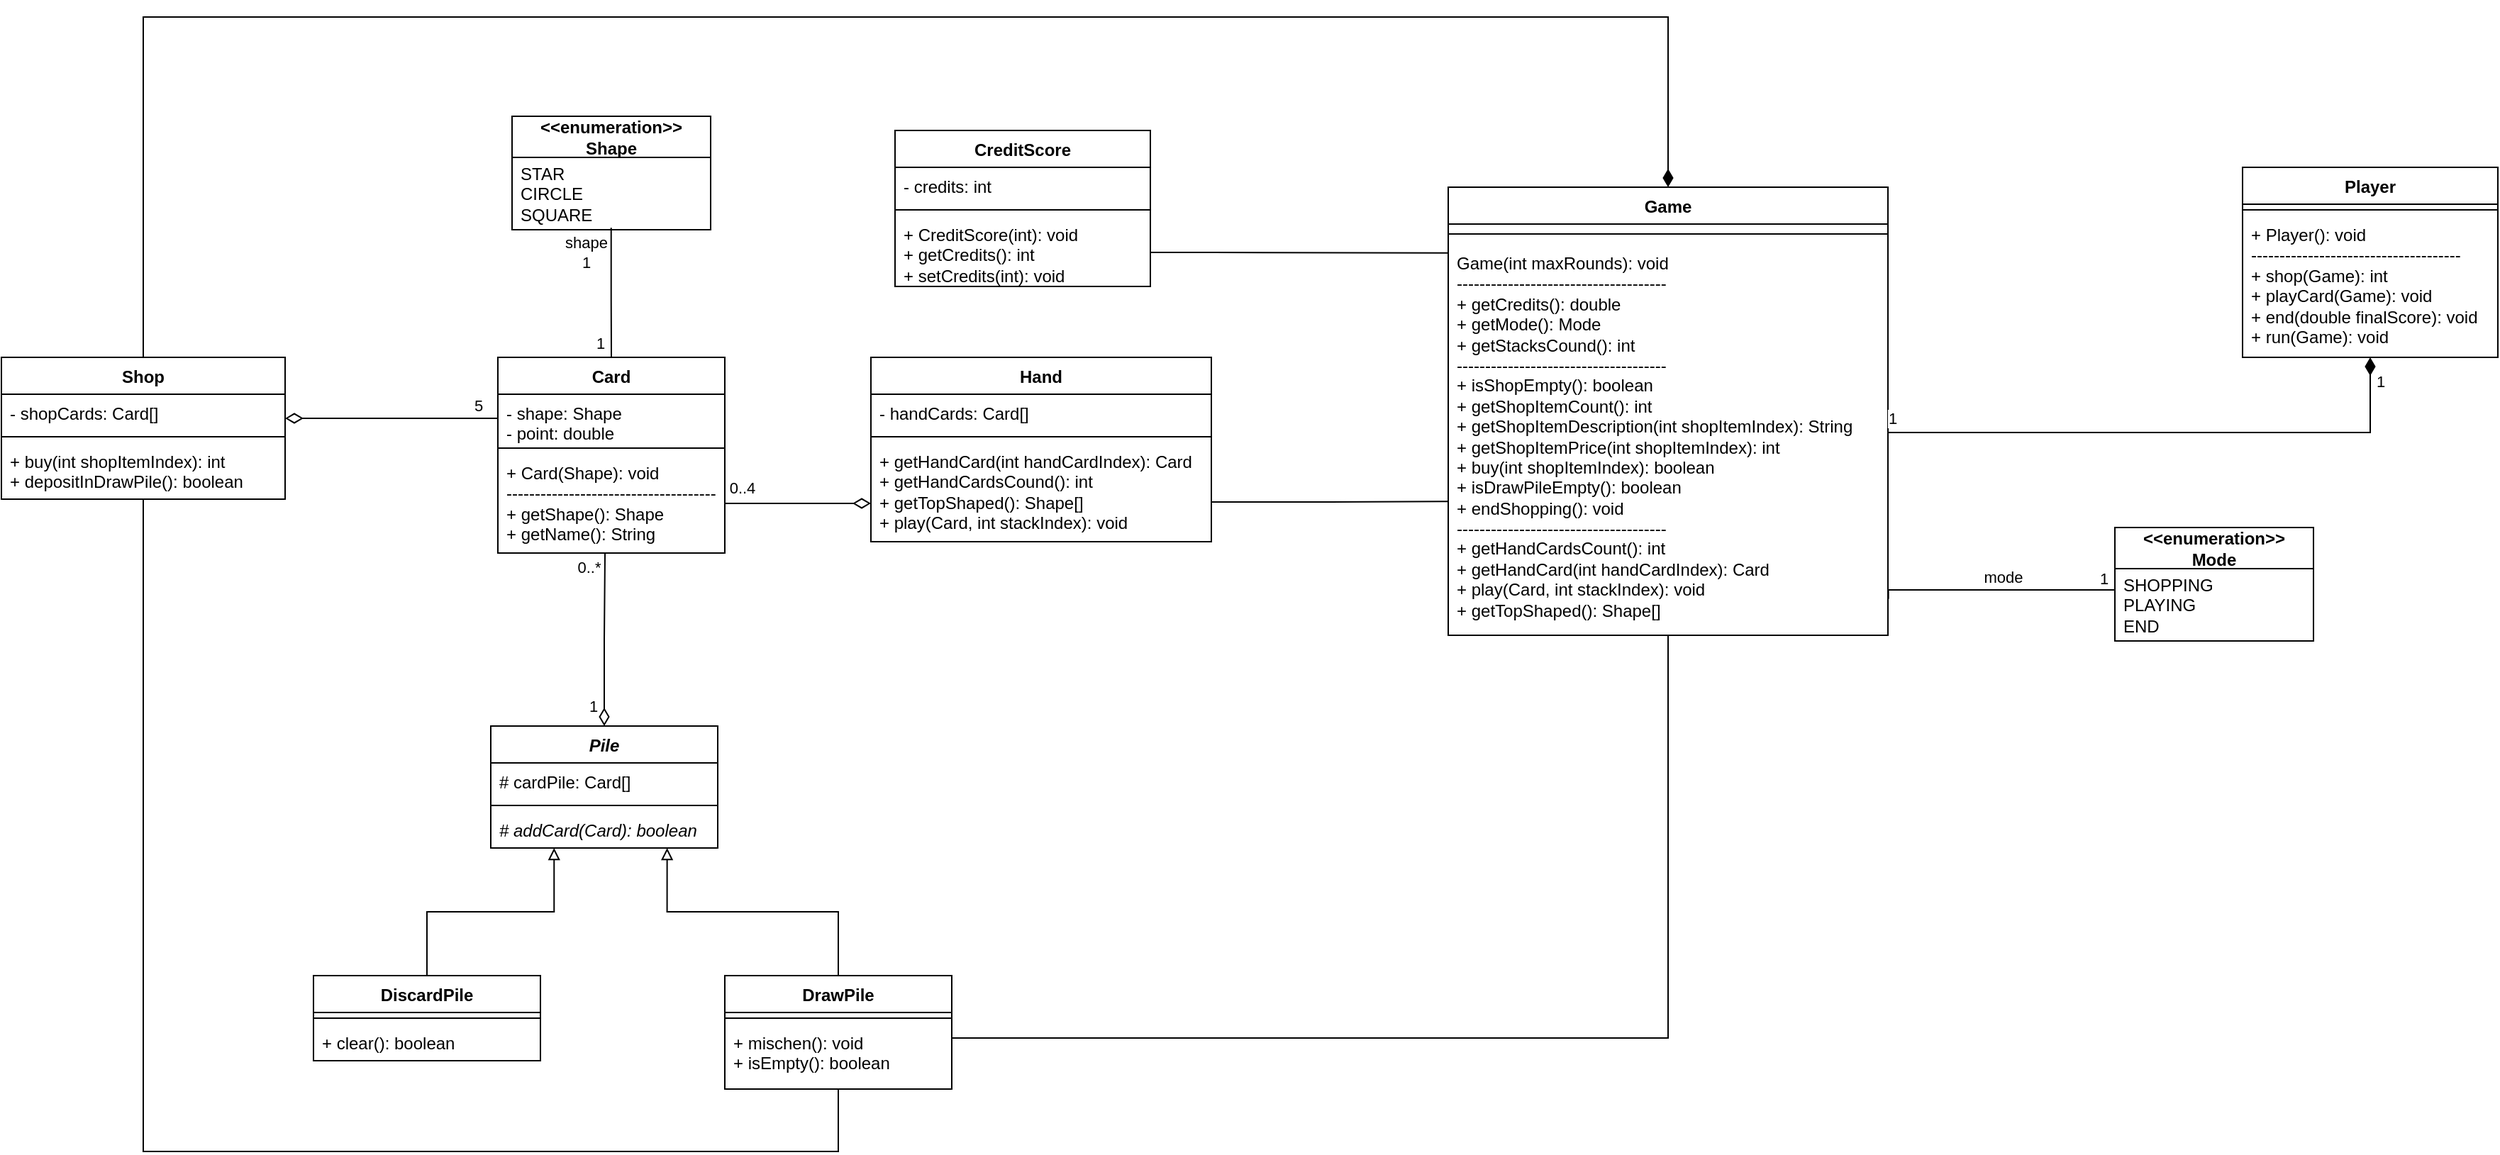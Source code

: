 <mxfile version="24.0.6" type="google">
  <diagram id="C5RBs43oDa-KdzZeNtuy" name="Page-1">
    <mxGraphModel grid="1" page="1" gridSize="10" guides="1" tooltips="1" connect="1" arrows="1" fold="1" pageScale="1" pageWidth="827" pageHeight="1169" background="none" math="0" shadow="0">
      <root>
        <mxCell id="WIyWlLk6GJQsqaUBKTNV-0" />
        <mxCell id="WIyWlLk6GJQsqaUBKTNV-1" parent="WIyWlLk6GJQsqaUBKTNV-0" />
        <mxCell id="68DYtTx3OVYjfGofnT8--20" style="edgeStyle=orthogonalEdgeStyle;rounded=0;orthogonalLoop=1;jettySize=auto;html=1;exitX=0.5;exitY=1;exitDx=0;exitDy=0;endArrow=none;endFill=0;" edge="1" parent="WIyWlLk6GJQsqaUBKTNV-1" source="SgR9l-3b9hQnym2gSb6I-0" target="C7Ak6nxzTfxMc2L_WpOS-12">
          <mxGeometry relative="1" as="geometry">
            <Array as="points">
              <mxPoint x="825" y="480" />
            </Array>
          </mxGeometry>
        </mxCell>
        <mxCell id="SgR9l-3b9hQnym2gSb6I-0" value="Game" style="swimlane;fontStyle=1;align=center;verticalAlign=top;childLayout=stackLayout;horizontal=1;startSize=26;horizontalStack=0;resizeParent=1;resizeParentMax=0;resizeLast=0;collapsible=1;marginBottom=0;whiteSpace=wrap;html=1;labelBackgroundColor=none;" vertex="1" parent="WIyWlLk6GJQsqaUBKTNV-1">
          <mxGeometry x="670" y="-120" width="310" height="316" as="geometry">
            <mxRectangle x="670" y="-120" width="70" height="30" as="alternateBounds" />
          </mxGeometry>
        </mxCell>
        <mxCell id="SgR9l-3b9hQnym2gSb6I-2" value="" style="line;strokeWidth=1;fillColor=none;align=left;verticalAlign=middle;spacingTop=-1;spacingLeft=3;spacingRight=3;rotatable=0;labelPosition=right;points=[];portConstraint=eastwest;labelBackgroundColor=none;" vertex="1" parent="SgR9l-3b9hQnym2gSb6I-0">
          <mxGeometry y="26" width="310" height="14" as="geometry" />
        </mxCell>
        <mxCell id="SgR9l-3b9hQnym2gSb6I-3" value="Game(int maxRounds): void&lt;div&gt;-------------------------------------&lt;/div&gt;&lt;div&gt;+ getCredits(): double&lt;/div&gt;&lt;div&gt;+ getMode(): Mode&lt;/div&gt;&lt;div&gt;+ getStacksCound(): int&lt;/div&gt;&lt;div&gt;-------------------------------------&lt;/div&gt;&lt;div&gt;+ isShopEmpty(): boolean&lt;/div&gt;&lt;div&gt;+ getShopItemCount&lt;span style=&quot;background-color: initial;&quot;&gt;(): int&lt;/span&gt;&lt;/div&gt;&lt;div&gt;+ getShopItemDescription(int shopItemIndex): String&lt;/div&gt;&lt;div&gt;+ getShopItemPrice(int shopItemIndex): int&lt;/div&gt;&lt;div&gt;+ buy(int shopItemIndex): boolean&lt;/div&gt;&lt;div&gt;+ isDrawPileEmpty(): boolean&lt;/div&gt;&lt;div&gt;+ endShopping(): void&lt;/div&gt;&lt;div&gt;-------------------------------------&lt;/div&gt;&lt;div&gt;+ getHandCardsCount&lt;span style=&quot;background-color: initial;&quot;&gt;(): int&lt;/span&gt;&lt;/div&gt;&lt;div&gt;+ getHandCard(int handCardIndex): Card&lt;/div&gt;&lt;div&gt;+ play(Card, int stackIndex): void&lt;/div&gt;&lt;div&gt;+ getTopShaped(): Shape[]&lt;/div&gt;&lt;div&gt;&lt;br&gt;&lt;/div&gt;" style="text;strokeColor=none;fillColor=none;align=left;verticalAlign=top;spacingLeft=4;spacingRight=4;overflow=hidden;rotatable=0;points=[[0,0.5],[1,0.5]];portConstraint=eastwest;whiteSpace=wrap;html=1;labelBackgroundColor=none;" vertex="1" parent="SgR9l-3b9hQnym2gSb6I-0">
          <mxGeometry y="40" width="310" height="276" as="geometry" />
        </mxCell>
        <mxCell id="SgR9l-3b9hQnym2gSb6I-4" value="Player" style="swimlane;fontStyle=1;align=center;verticalAlign=top;childLayout=stackLayout;horizontal=1;startSize=26;horizontalStack=0;resizeParent=1;resizeParentMax=0;resizeLast=0;collapsible=1;marginBottom=0;whiteSpace=wrap;html=1;labelBackgroundColor=none;" vertex="1" parent="WIyWlLk6GJQsqaUBKTNV-1">
          <mxGeometry x="1230" y="-134" width="180" height="134" as="geometry" />
        </mxCell>
        <mxCell id="SgR9l-3b9hQnym2gSb6I-6" value="" style="line;strokeWidth=1;fillColor=none;align=left;verticalAlign=middle;spacingTop=-1;spacingLeft=3;spacingRight=3;rotatable=0;labelPosition=right;points=[];portConstraint=eastwest;labelBackgroundColor=none;" vertex="1" parent="SgR9l-3b9hQnym2gSb6I-4">
          <mxGeometry y="26" width="180" height="8" as="geometry" />
        </mxCell>
        <mxCell id="SgR9l-3b9hQnym2gSb6I-7" value="+ Player(): void&lt;div&gt;-------------------------------------&lt;/div&gt;&lt;div&gt;+ shop(Game): int&lt;/div&gt;&lt;div&gt;+ playCard(Game): void&lt;/div&gt;&lt;div&gt;+ end(double finalScore): void&lt;/div&gt;&lt;div&gt;+ run(Game): void&lt;/div&gt;" style="text;strokeColor=none;fillColor=none;align=left;verticalAlign=top;spacingLeft=4;spacingRight=4;overflow=hidden;rotatable=0;points=[[0,0.5],[1,0.5]];portConstraint=eastwest;whiteSpace=wrap;html=1;labelBackgroundColor=none;" vertex="1" parent="SgR9l-3b9hQnym2gSb6I-4">
          <mxGeometry y="34" width="180" height="100" as="geometry" />
        </mxCell>
        <mxCell id="SgR9l-3b9hQnym2gSb6I-8" value="Card" style="swimlane;fontStyle=1;align=center;verticalAlign=top;childLayout=stackLayout;horizontal=1;startSize=26;horizontalStack=0;resizeParent=1;resizeParentMax=0;resizeLast=0;collapsible=1;marginBottom=0;whiteSpace=wrap;html=1;labelBackgroundColor=none;" vertex="1" parent="WIyWlLk6GJQsqaUBKTNV-1">
          <mxGeometry width="160" height="138" as="geometry" />
        </mxCell>
        <mxCell id="SgR9l-3b9hQnym2gSb6I-9" value="- shape: Shape&lt;div&gt;- point: double&lt;/div&gt;" style="text;strokeColor=none;fillColor=none;align=left;verticalAlign=top;spacingLeft=4;spacingRight=4;overflow=hidden;rotatable=0;points=[[0,0.5],[1,0.5]];portConstraint=eastwest;whiteSpace=wrap;html=1;labelBackgroundColor=none;" vertex="1" parent="SgR9l-3b9hQnym2gSb6I-8">
          <mxGeometry y="26" width="160" height="34" as="geometry" />
        </mxCell>
        <mxCell id="SgR9l-3b9hQnym2gSb6I-10" value="" style="line;strokeWidth=1;fillColor=none;align=left;verticalAlign=middle;spacingTop=-1;spacingLeft=3;spacingRight=3;rotatable=0;labelPosition=right;points=[];portConstraint=eastwest;labelBackgroundColor=none;" vertex="1" parent="SgR9l-3b9hQnym2gSb6I-8">
          <mxGeometry y="60" width="160" height="8" as="geometry" />
        </mxCell>
        <mxCell id="SgR9l-3b9hQnym2gSb6I-11" value="+ Card(Shape): void&lt;div&gt;-------------------------------------&lt;/div&gt;&lt;div&gt;+ getShape(): Shape&lt;/div&gt;&lt;div&gt;+ getName(): String&lt;/div&gt;" style="text;strokeColor=none;fillColor=none;align=left;verticalAlign=top;spacingLeft=4;spacingRight=4;overflow=hidden;rotatable=0;points=[[0,0.5],[1,0.5]];portConstraint=eastwest;whiteSpace=wrap;html=1;labelBackgroundColor=none;" vertex="1" parent="SgR9l-3b9hQnym2gSb6I-8">
          <mxGeometry y="68" width="160" height="70" as="geometry" />
        </mxCell>
        <mxCell id="SgR9l-3b9hQnym2gSb6I-12" value="&lt;div&gt;&amp;lt;&amp;lt;enumeration&amp;gt;&amp;gt;&lt;/div&gt;Shape" style="swimlane;fontStyle=1;align=center;verticalAlign=middle;childLayout=stackLayout;horizontal=1;startSize=29;horizontalStack=0;resizeParent=1;resizeParentMax=0;resizeLast=0;collapsible=0;marginBottom=0;html=1;whiteSpace=wrap;labelBackgroundColor=none;" vertex="1" parent="WIyWlLk6GJQsqaUBKTNV-1">
          <mxGeometry x="10" y="-170" width="140" height="80" as="geometry" />
        </mxCell>
        <mxCell id="SgR9l-3b9hQnym2gSb6I-14" value="STAR&lt;div&gt;CIRCLE&lt;/div&gt;&lt;div&gt;SQUARE&lt;/div&gt;" style="text;html=1;strokeColor=none;fillColor=none;align=left;verticalAlign=middle;spacingLeft=4;spacingRight=4;overflow=hidden;rotatable=0;points=[[0,0.5],[1,0.5]];portConstraint=eastwest;whiteSpace=wrap;labelBackgroundColor=none;" vertex="1" parent="SgR9l-3b9hQnym2gSb6I-12">
          <mxGeometry y="29" width="140" height="51" as="geometry" />
        </mxCell>
        <mxCell id="SgR9l-3b9hQnym2gSb6I-16" style="edgeStyle=elbowEdgeStyle;rounded=0;orthogonalLoop=1;jettySize=auto;html=1;endArrow=none;endFill=0;elbow=vertical;entryX=0.5;entryY=0;entryDx=0;entryDy=0;labelBackgroundColor=none;fontColor=default;exitX=0.499;exitY=0.974;exitDx=0;exitDy=0;exitPerimeter=0;" edge="1" parent="WIyWlLk6GJQsqaUBKTNV-1" source="SgR9l-3b9hQnym2gSb6I-14" target="SgR9l-3b9hQnym2gSb6I-8">
          <mxGeometry relative="1" as="geometry">
            <mxPoint x="100" y="-30" as="targetPoint" />
            <Array as="points">
              <mxPoint x="40" y="-40" />
            </Array>
          </mxGeometry>
        </mxCell>
        <mxCell id="SgR9l-3b9hQnym2gSb6I-17" value="1" style="edgeLabel;html=1;align=center;verticalAlign=middle;resizable=0;points=[];labelBackgroundColor=none;" vertex="1" connectable="0" parent="SgR9l-3b9hQnym2gSb6I-16">
          <mxGeometry x="0.869" relative="1" as="geometry">
            <mxPoint x="-8" y="-4" as="offset" />
          </mxGeometry>
        </mxCell>
        <mxCell id="SgR9l-3b9hQnym2gSb6I-18" value="&lt;div&gt;shape&lt;/div&gt;1" style="edgeLabel;html=1;align=center;verticalAlign=middle;resizable=0;points=[];labelBackgroundColor=none;" vertex="1" connectable="0" parent="SgR9l-3b9hQnym2gSb6I-16">
          <mxGeometry x="-0.845" relative="1" as="geometry">
            <mxPoint x="-18" y="10" as="offset" />
          </mxGeometry>
        </mxCell>
        <mxCell id="SgR9l-3b9hQnym2gSb6I-20" value="&amp;lt;&amp;lt;enumeration&amp;gt;&amp;gt;&lt;div&gt;Mode&lt;/div&gt;" style="swimlane;fontStyle=1;align=center;verticalAlign=middle;childLayout=stackLayout;horizontal=1;startSize=29;horizontalStack=0;resizeParent=1;resizeParentMax=0;resizeLast=0;collapsible=0;marginBottom=0;html=1;whiteSpace=wrap;labelBackgroundColor=none;" vertex="1" parent="WIyWlLk6GJQsqaUBKTNV-1">
          <mxGeometry x="1140" y="120" width="140" height="80" as="geometry" />
        </mxCell>
        <mxCell id="SgR9l-3b9hQnym2gSb6I-22" value="SHOPPING&lt;div&gt;PLAYING&lt;/div&gt;&lt;div&gt;END&lt;/div&gt;" style="text;html=1;strokeColor=none;fillColor=none;align=left;verticalAlign=middle;spacingLeft=4;spacingRight=4;overflow=hidden;rotatable=0;points=[[0,0.5],[1,0.5]];portConstraint=eastwest;whiteSpace=wrap;labelBackgroundColor=none;" vertex="1" parent="SgR9l-3b9hQnym2gSb6I-20">
          <mxGeometry y="29" width="140" height="51" as="geometry" />
        </mxCell>
        <mxCell id="LPEKgBTARTEl4KXcgwuo-25" style="edgeStyle=orthogonalEdgeStyle;rounded=0;orthogonalLoop=1;jettySize=auto;html=1;endArrow=none;endFill=0;" edge="1" parent="WIyWlLk6GJQsqaUBKTNV-1" source="C7Ak6nxzTfxMc2L_WpOS-0" target="C7Ak6nxzTfxMc2L_WpOS-12">
          <mxGeometry relative="1" as="geometry">
            <Array as="points">
              <mxPoint x="-250" y="560" />
              <mxPoint x="240" y="560" />
            </Array>
          </mxGeometry>
        </mxCell>
        <mxCell id="68DYtTx3OVYjfGofnT8--21" style="edgeStyle=orthogonalEdgeStyle;rounded=0;orthogonalLoop=1;jettySize=auto;html=1;exitX=0.5;exitY=0;exitDx=0;exitDy=0;entryX=0.5;entryY=0;entryDx=0;entryDy=0;endArrow=diamondThin;endFill=1;startArrow=none;startFill=0;endSize=10;" edge="1" parent="WIyWlLk6GJQsqaUBKTNV-1" source="C7Ak6nxzTfxMc2L_WpOS-0" target="SgR9l-3b9hQnym2gSb6I-0">
          <mxGeometry relative="1" as="geometry">
            <Array as="points">
              <mxPoint x="-250" y="-240" />
              <mxPoint x="825" y="-240" />
            </Array>
          </mxGeometry>
        </mxCell>
        <mxCell id="C7Ak6nxzTfxMc2L_WpOS-0" value="Shop&lt;div&gt;&lt;br&gt;&lt;/div&gt;" style="swimlane;fontStyle=1;align=center;verticalAlign=top;childLayout=stackLayout;horizontal=1;startSize=26;horizontalStack=0;resizeParent=1;resizeParentMax=0;resizeLast=0;collapsible=1;marginBottom=0;whiteSpace=wrap;html=1;labelBackgroundColor=none;" vertex="1" parent="WIyWlLk6GJQsqaUBKTNV-1">
          <mxGeometry x="-350" width="200" height="100" as="geometry" />
        </mxCell>
        <mxCell id="C7Ak6nxzTfxMc2L_WpOS-1" value="- shopCards: Card[]" style="text;strokeColor=none;fillColor=none;align=left;verticalAlign=top;spacingLeft=4;spacingRight=4;overflow=hidden;rotatable=0;points=[[0,0.5],[1,0.5]];portConstraint=eastwest;whiteSpace=wrap;html=1;labelBackgroundColor=none;" vertex="1" parent="C7Ak6nxzTfxMc2L_WpOS-0">
          <mxGeometry y="26" width="200" height="26" as="geometry" />
        </mxCell>
        <mxCell id="C7Ak6nxzTfxMc2L_WpOS-2" value="" style="line;strokeWidth=1;fillColor=none;align=left;verticalAlign=middle;spacingTop=-1;spacingLeft=3;spacingRight=3;rotatable=0;labelPosition=right;points=[];portConstraint=eastwest;labelBackgroundColor=none;" vertex="1" parent="C7Ak6nxzTfxMc2L_WpOS-0">
          <mxGeometry y="52" width="200" height="8" as="geometry" />
        </mxCell>
        <mxCell id="C7Ak6nxzTfxMc2L_WpOS-3" value="+ buy(int shopItemIndex): int&lt;div&gt;+ depositInDrawPile(): boolean&lt;/div&gt;" style="text;strokeColor=none;fillColor=none;align=left;verticalAlign=top;spacingLeft=4;spacingRight=4;overflow=hidden;rotatable=0;points=[[0,0.5],[1,0.5]];portConstraint=eastwest;whiteSpace=wrap;html=1;labelBackgroundColor=none;" vertex="1" parent="C7Ak6nxzTfxMc2L_WpOS-0">
          <mxGeometry y="60" width="200" height="40" as="geometry" />
        </mxCell>
        <mxCell id="C7Ak6nxzTfxMc2L_WpOS-8" value="Hand" style="swimlane;fontStyle=1;align=center;verticalAlign=top;childLayout=stackLayout;horizontal=1;startSize=26;horizontalStack=0;resizeParent=1;resizeParentMax=0;resizeLast=0;collapsible=1;marginBottom=0;whiteSpace=wrap;html=1;labelBackgroundColor=none;" vertex="1" parent="WIyWlLk6GJQsqaUBKTNV-1">
          <mxGeometry x="263" width="240" height="130" as="geometry" />
        </mxCell>
        <mxCell id="C7Ak6nxzTfxMc2L_WpOS-9" value="- handCards: Card[]" style="text;strokeColor=none;fillColor=none;align=left;verticalAlign=top;spacingLeft=4;spacingRight=4;overflow=hidden;rotatable=0;points=[[0,0.5],[1,0.5]];portConstraint=eastwest;whiteSpace=wrap;html=1;labelBackgroundColor=none;" vertex="1" parent="C7Ak6nxzTfxMc2L_WpOS-8">
          <mxGeometry y="26" width="240" height="26" as="geometry" />
        </mxCell>
        <mxCell id="C7Ak6nxzTfxMc2L_WpOS-10" value="" style="line;strokeWidth=1;fillColor=none;align=left;verticalAlign=middle;spacingTop=-1;spacingLeft=3;spacingRight=3;rotatable=0;labelPosition=right;points=[];portConstraint=eastwest;labelBackgroundColor=none;" vertex="1" parent="C7Ak6nxzTfxMc2L_WpOS-8">
          <mxGeometry y="52" width="240" height="8" as="geometry" />
        </mxCell>
        <mxCell id="C7Ak6nxzTfxMc2L_WpOS-11" value="+ getHandCard(int handCardIndex): Card&lt;div&gt;+ getHandCardsCound(): int&lt;/div&gt;&lt;div&gt;+ getTopShaped(): Shape[]&lt;/div&gt;&lt;div&gt;+ play(Card, int stackIndex): void&lt;/div&gt;" style="text;strokeColor=none;fillColor=none;align=left;verticalAlign=top;spacingLeft=4;spacingRight=4;overflow=hidden;rotatable=0;points=[[0,0.5],[1,0.5]];portConstraint=eastwest;whiteSpace=wrap;html=1;labelBackgroundColor=none;" vertex="1" parent="C7Ak6nxzTfxMc2L_WpOS-8">
          <mxGeometry y="60" width="240" height="70" as="geometry" />
        </mxCell>
        <mxCell id="C7Ak6nxzTfxMc2L_WpOS-12" value="DrawPile" style="swimlane;fontStyle=1;align=center;verticalAlign=top;childLayout=stackLayout;horizontal=1;startSize=26;horizontalStack=0;resizeParent=1;resizeParentMax=0;resizeLast=0;collapsible=1;marginBottom=0;whiteSpace=wrap;html=1;labelBackgroundColor=none;" vertex="1" parent="WIyWlLk6GJQsqaUBKTNV-1">
          <mxGeometry x="160" y="436" width="160" height="80" as="geometry" />
        </mxCell>
        <mxCell id="C7Ak6nxzTfxMc2L_WpOS-14" value="" style="line;strokeWidth=1;fillColor=none;align=left;verticalAlign=middle;spacingTop=-1;spacingLeft=3;spacingRight=3;rotatable=0;labelPosition=right;points=[];portConstraint=eastwest;labelBackgroundColor=none;" vertex="1" parent="C7Ak6nxzTfxMc2L_WpOS-12">
          <mxGeometry y="26" width="160" height="8" as="geometry" />
        </mxCell>
        <mxCell id="C7Ak6nxzTfxMc2L_WpOS-15" value="+ mischen(): void&lt;div&gt;+ isEmpty(): boolean&lt;/div&gt;" style="text;strokeColor=none;fillColor=none;align=left;verticalAlign=top;spacingLeft=4;spacingRight=4;overflow=hidden;rotatable=0;points=[[0,0.5],[1,0.5]];portConstraint=eastwest;whiteSpace=wrap;html=1;labelBackgroundColor=none;" vertex="1" parent="C7Ak6nxzTfxMc2L_WpOS-12">
          <mxGeometry y="34" width="160" height="46" as="geometry" />
        </mxCell>
        <mxCell id="C7Ak6nxzTfxMc2L_WpOS-16" value="DiscardPile" style="swimlane;fontStyle=1;align=center;verticalAlign=top;childLayout=stackLayout;horizontal=1;startSize=26;horizontalStack=0;resizeParent=1;resizeParentMax=0;resizeLast=0;collapsible=1;marginBottom=0;whiteSpace=wrap;html=1;labelBackgroundColor=none;" vertex="1" parent="WIyWlLk6GJQsqaUBKTNV-1">
          <mxGeometry x="-130" y="436" width="160" height="60" as="geometry" />
        </mxCell>
        <mxCell id="C7Ak6nxzTfxMc2L_WpOS-18" value="" style="line;strokeWidth=1;fillColor=none;align=left;verticalAlign=middle;spacingTop=-1;spacingLeft=3;spacingRight=3;rotatable=0;labelPosition=right;points=[];portConstraint=eastwest;labelBackgroundColor=none;" vertex="1" parent="C7Ak6nxzTfxMc2L_WpOS-16">
          <mxGeometry y="26" width="160" height="8" as="geometry" />
        </mxCell>
        <mxCell id="C7Ak6nxzTfxMc2L_WpOS-19" value="&lt;div&gt;+ clear(): boolean&lt;/div&gt;" style="text;strokeColor=none;fillColor=none;align=left;verticalAlign=top;spacingLeft=4;spacingRight=4;overflow=hidden;rotatable=0;points=[[0,0.5],[1,0.5]];portConstraint=eastwest;whiteSpace=wrap;html=1;labelBackgroundColor=none;" vertex="1" parent="C7Ak6nxzTfxMc2L_WpOS-16">
          <mxGeometry y="34" width="160" height="26" as="geometry" />
        </mxCell>
        <mxCell id="C7Ak6nxzTfxMc2L_WpOS-20" style="edgeStyle=orthogonalEdgeStyle;rounded=0;orthogonalLoop=1;jettySize=auto;html=1;entryX=1;entryY=0.5;entryDx=0;entryDy=0;endArrow=none;endFill=0;startArrow=diamondThin;startFill=0;startSize=10;labelBackgroundColor=none;fontColor=default;" edge="1" parent="WIyWlLk6GJQsqaUBKTNV-1" source="C7Ak6nxzTfxMc2L_WpOS-11" target="SgR9l-3b9hQnym2gSb6I-11">
          <mxGeometry relative="1" as="geometry">
            <Array as="points">
              <mxPoint x="250" y="103" />
              <mxPoint x="250" y="103" />
            </Array>
          </mxGeometry>
        </mxCell>
        <mxCell id="C7Ak6nxzTfxMc2L_WpOS-22" value="0..4" style="edgeLabel;html=1;align=center;verticalAlign=middle;resizable=0;points=[];labelBackgroundColor=none;" connectable="0" vertex="1" parent="C7Ak6nxzTfxMc2L_WpOS-20">
          <mxGeometry x="0.828" relative="1" as="geometry">
            <mxPoint x="3" y="-11" as="offset" />
          </mxGeometry>
        </mxCell>
        <mxCell id="C7Ak6nxzTfxMc2L_WpOS-23" value="&lt;i&gt;Pile&lt;/i&gt;" style="swimlane;fontStyle=1;align=center;verticalAlign=top;childLayout=stackLayout;horizontal=1;startSize=26;horizontalStack=0;resizeParent=1;resizeParentMax=0;resizeLast=0;collapsible=1;marginBottom=0;whiteSpace=wrap;html=1;labelBackgroundColor=none;" vertex="1" parent="WIyWlLk6GJQsqaUBKTNV-1">
          <mxGeometry x="-5" y="260" width="160" height="86" as="geometry">
            <mxRectangle x="-5" y="260" width="70" height="30" as="alternateBounds" />
          </mxGeometry>
        </mxCell>
        <mxCell id="C7Ak6nxzTfxMc2L_WpOS-24" value="# cardPile: Card[]" style="text;strokeColor=none;fillColor=none;align=left;verticalAlign=top;spacingLeft=4;spacingRight=4;overflow=hidden;rotatable=0;points=[[0,0.5],[1,0.5]];portConstraint=eastwest;whiteSpace=wrap;html=1;labelBackgroundColor=none;" vertex="1" parent="C7Ak6nxzTfxMc2L_WpOS-23">
          <mxGeometry y="26" width="160" height="26" as="geometry" />
        </mxCell>
        <mxCell id="C7Ak6nxzTfxMc2L_WpOS-25" value="" style="line;strokeWidth=1;fillColor=none;align=left;verticalAlign=middle;spacingTop=-1;spacingLeft=3;spacingRight=3;rotatable=0;labelPosition=right;points=[];portConstraint=eastwest;labelBackgroundColor=none;" vertex="1" parent="C7Ak6nxzTfxMc2L_WpOS-23">
          <mxGeometry y="52" width="160" height="8" as="geometry" />
        </mxCell>
        <mxCell id="C7Ak6nxzTfxMc2L_WpOS-26" value="&lt;i&gt;# addCard(Card): boolean&lt;/i&gt;" style="text;strokeColor=none;fillColor=none;align=left;verticalAlign=top;spacingLeft=4;spacingRight=4;overflow=hidden;rotatable=0;points=[[0,0.5],[1,0.5]];portConstraint=eastwest;whiteSpace=wrap;html=1;labelBackgroundColor=none;" vertex="1" parent="C7Ak6nxzTfxMc2L_WpOS-23">
          <mxGeometry y="60" width="160" height="26" as="geometry" />
        </mxCell>
        <mxCell id="C7Ak6nxzTfxMc2L_WpOS-27" style="edgeStyle=elbowEdgeStyle;rounded=0;orthogonalLoop=1;jettySize=auto;html=1;entryX=0.279;entryY=1;entryDx=0;entryDy=0;entryPerimeter=0;elbow=vertical;endArrow=block;endFill=0;labelBackgroundColor=none;fontColor=default;" edge="1" parent="WIyWlLk6GJQsqaUBKTNV-1" source="C7Ak6nxzTfxMc2L_WpOS-16" target="C7Ak6nxzTfxMc2L_WpOS-26">
          <mxGeometry relative="1" as="geometry" />
        </mxCell>
        <mxCell id="C7Ak6nxzTfxMc2L_WpOS-28" style="edgeStyle=orthogonalEdgeStyle;rounded=0;orthogonalLoop=1;jettySize=auto;html=1;entryX=0.777;entryY=1;entryDx=0;entryDy=0;entryPerimeter=0;endArrow=block;endFill=0;labelBackgroundColor=none;fontColor=default;" edge="1" parent="WIyWlLk6GJQsqaUBKTNV-1" source="C7Ak6nxzTfxMc2L_WpOS-12" target="C7Ak6nxzTfxMc2L_WpOS-26">
          <mxGeometry relative="1" as="geometry" />
        </mxCell>
        <mxCell id="C7Ak6nxzTfxMc2L_WpOS-29" style="edgeStyle=orthogonalEdgeStyle;rounded=0;orthogonalLoop=1;jettySize=auto;html=1;entryX=0.472;entryY=0.998;entryDx=0;entryDy=0;entryPerimeter=0;endArrow=none;endFill=0;labelBackgroundColor=none;fontColor=default;startArrow=diamondThin;startFill=0;endSize=8;startSize=10;" edge="1" parent="WIyWlLk6GJQsqaUBKTNV-1" source="C7Ak6nxzTfxMc2L_WpOS-23" target="SgR9l-3b9hQnym2gSb6I-11">
          <mxGeometry relative="1" as="geometry" />
        </mxCell>
        <mxCell id="C7Ak6nxzTfxMc2L_WpOS-30" value="1" style="edgeLabel;html=1;align=center;verticalAlign=middle;resizable=0;points=[];labelBackgroundColor=none;" connectable="0" vertex="1" parent="C7Ak6nxzTfxMc2L_WpOS-29">
          <mxGeometry x="-0.76" y="-1" relative="1" as="geometry">
            <mxPoint x="-9" as="offset" />
          </mxGeometry>
        </mxCell>
        <mxCell id="C7Ak6nxzTfxMc2L_WpOS-31" value="0..*" style="edgeLabel;html=1;align=center;verticalAlign=middle;resizable=0;points=[];labelBackgroundColor=none;" connectable="0" vertex="1" parent="C7Ak6nxzTfxMc2L_WpOS-29">
          <mxGeometry x="0.879" relative="1" as="geometry">
            <mxPoint x="-12" y="2" as="offset" />
          </mxGeometry>
        </mxCell>
        <mxCell id="LPEKgBTARTEl4KXcgwuo-0" style="edgeStyle=orthogonalEdgeStyle;rounded=0;orthogonalLoop=1;jettySize=auto;html=1;entryX=0;entryY=0.5;entryDx=0;entryDy=0;endArrow=none;endFill=0;startArrow=diamondThin;startFill=0;endSize=6;startSize=10;labelBackgroundColor=none;fontColor=default;" edge="1" parent="WIyWlLk6GJQsqaUBKTNV-1" source="C7Ak6nxzTfxMc2L_WpOS-1" target="SgR9l-3b9hQnym2gSb6I-9">
          <mxGeometry relative="1" as="geometry">
            <Array as="points">
              <mxPoint x="-110" y="43" />
              <mxPoint x="-110" y="43" />
            </Array>
          </mxGeometry>
        </mxCell>
        <mxCell id="LPEKgBTARTEl4KXcgwuo-2" value="5" style="edgeLabel;html=1;align=center;verticalAlign=middle;resizable=0;points=[];labelBackgroundColor=none;" vertex="1" connectable="0" parent="LPEKgBTARTEl4KXcgwuo-0">
          <mxGeometry x="0.808" relative="1" as="geometry">
            <mxPoint y="-9" as="offset" />
          </mxGeometry>
        </mxCell>
        <mxCell id="LPEKgBTARTEl4KXcgwuo-8" value="CreditScore" style="swimlane;fontStyle=1;align=center;verticalAlign=top;childLayout=stackLayout;horizontal=1;startSize=26;horizontalStack=0;resizeParent=1;resizeParentMax=0;resizeLast=0;collapsible=1;marginBottom=0;whiteSpace=wrap;html=1;labelBackgroundColor=none;" vertex="1" parent="WIyWlLk6GJQsqaUBKTNV-1">
          <mxGeometry x="280" y="-160" width="180" height="110" as="geometry" />
        </mxCell>
        <mxCell id="LPEKgBTARTEl4KXcgwuo-9" value="- credits: int" style="text;strokeColor=none;fillColor=none;align=left;verticalAlign=top;spacingLeft=4;spacingRight=4;overflow=hidden;rotatable=0;points=[[0,0.5],[1,0.5]];portConstraint=eastwest;whiteSpace=wrap;html=1;labelBackgroundColor=none;" vertex="1" parent="LPEKgBTARTEl4KXcgwuo-8">
          <mxGeometry y="26" width="180" height="26" as="geometry" />
        </mxCell>
        <mxCell id="LPEKgBTARTEl4KXcgwuo-10" value="" style="line;strokeWidth=1;fillColor=none;align=left;verticalAlign=middle;spacingTop=-1;spacingLeft=3;spacingRight=3;rotatable=0;labelPosition=right;points=[];portConstraint=eastwest;labelBackgroundColor=none;" vertex="1" parent="LPEKgBTARTEl4KXcgwuo-8">
          <mxGeometry y="52" width="180" height="8" as="geometry" />
        </mxCell>
        <mxCell id="LPEKgBTARTEl4KXcgwuo-11" value="&lt;div&gt;+ CreditScore(int): void&lt;/div&gt;+ getCredits(): int&lt;div&gt;+ setCredits(int): void&lt;/div&gt;" style="text;strokeColor=none;fillColor=none;align=left;verticalAlign=top;spacingLeft=4;spacingRight=4;overflow=hidden;rotatable=0;points=[[0,0.5],[1,0.5]];portConstraint=eastwest;whiteSpace=wrap;html=1;labelBackgroundColor=none;" vertex="1" parent="LPEKgBTARTEl4KXcgwuo-8">
          <mxGeometry y="60" width="180" height="50" as="geometry" />
        </mxCell>
        <mxCell id="LPEKgBTARTEl4KXcgwuo-28" style="edgeStyle=orthogonalEdgeStyle;rounded=0;orthogonalLoop=1;jettySize=auto;html=1;endArrow=none;endFill=0;startArrow=diamondThin;startFill=1;endSize=7;startSize=10;" edge="1" parent="WIyWlLk6GJQsqaUBKTNV-1" source="SgR9l-3b9hQnym2gSb6I-7">
          <mxGeometry relative="1" as="geometry">
            <Array as="points">
              <mxPoint x="1320" y="53" />
            </Array>
            <mxPoint x="980" y="53" as="targetPoint" />
          </mxGeometry>
        </mxCell>
        <mxCell id="LPEKgBTARTEl4KXcgwuo-31" value="1" style="edgeLabel;html=1;align=center;verticalAlign=middle;resizable=0;points=[];" connectable="0" vertex="1" parent="LPEKgBTARTEl4KXcgwuo-28">
          <mxGeometry x="-0.903" y="1" relative="1" as="geometry">
            <mxPoint x="6" y="-2" as="offset" />
          </mxGeometry>
        </mxCell>
        <mxCell id="LPEKgBTARTEl4KXcgwuo-33" value="1" style="edgeLabel;html=1;align=center;verticalAlign=middle;resizable=0;points=[];" connectable="0" vertex="1" parent="LPEKgBTARTEl4KXcgwuo-28">
          <mxGeometry x="0.894" relative="1" as="geometry">
            <mxPoint x="-18" y="-10" as="offset" />
          </mxGeometry>
        </mxCell>
        <mxCell id="LPEKgBTARTEl4KXcgwuo-30" style="edgeStyle=orthogonalEdgeStyle;rounded=0;orthogonalLoop=1;jettySize=auto;html=1;entryX=1.001;entryY=0.907;entryDx=0;entryDy=0;entryPerimeter=0;endArrow=none;endFill=0;" edge="1" parent="WIyWlLk6GJQsqaUBKTNV-1" source="SgR9l-3b9hQnym2gSb6I-22" target="SgR9l-3b9hQnym2gSb6I-3">
          <mxGeometry relative="1" as="geometry">
            <Array as="points">
              <mxPoint x="1050" y="164" />
              <mxPoint x="1050" y="164" />
            </Array>
          </mxGeometry>
        </mxCell>
        <mxCell id="LPEKgBTARTEl4KXcgwuo-34" value="mode" style="edgeLabel;html=1;align=center;verticalAlign=middle;resizable=0;points=[];" connectable="0" vertex="1" parent="LPEKgBTARTEl4KXcgwuo-30">
          <mxGeometry x="0.295" y="-1" relative="1" as="geometry">
            <mxPoint x="28" y="-8" as="offset" />
          </mxGeometry>
        </mxCell>
        <mxCell id="LPEKgBTARTEl4KXcgwuo-35" value="1" style="edgeLabel;html=1;align=center;verticalAlign=middle;resizable=0;points=[];" connectable="0" vertex="1" parent="LPEKgBTARTEl4KXcgwuo-30">
          <mxGeometry x="-0.887" relative="1" as="geometry">
            <mxPoint x="1" y="-8" as="offset" />
          </mxGeometry>
        </mxCell>
        <mxCell id="68DYtTx3OVYjfGofnT8--26" style="edgeStyle=orthogonalEdgeStyle;rounded=0;orthogonalLoop=1;jettySize=auto;html=1;exitX=1;exitY=0.5;exitDx=0;exitDy=0;entryX=0;entryY=0.023;entryDx=0;entryDy=0;entryPerimeter=0;endArrow=none;endFill=0;startArrow=none;startFill=0;endSize=10;" edge="1" parent="WIyWlLk6GJQsqaUBKTNV-1" source="LPEKgBTARTEl4KXcgwuo-11" target="SgR9l-3b9hQnym2gSb6I-3">
          <mxGeometry relative="1" as="geometry">
            <Array as="points">
              <mxPoint x="504" y="-74" />
              <mxPoint x="587" y="-74" />
            </Array>
          </mxGeometry>
        </mxCell>
        <mxCell id="68DYtTx3OVYjfGofnT8--27" style="edgeStyle=orthogonalEdgeStyle;rounded=0;orthogonalLoop=1;jettySize=auto;html=1;exitX=1;exitY=0.5;exitDx=0;exitDy=0;entryX=0;entryY=0.658;entryDx=0;entryDy=0;entryPerimeter=0;endArrow=none;endFill=0;endSize=10;" edge="1" parent="WIyWlLk6GJQsqaUBKTNV-1" source="C7Ak6nxzTfxMc2L_WpOS-11" target="SgR9l-3b9hQnym2gSb6I-3">
          <mxGeometry relative="1" as="geometry">
            <Array as="points">
              <mxPoint x="503" y="102" />
              <mxPoint x="587" y="102" />
            </Array>
          </mxGeometry>
        </mxCell>
      </root>
    </mxGraphModel>
  </diagram>
</mxfile>
